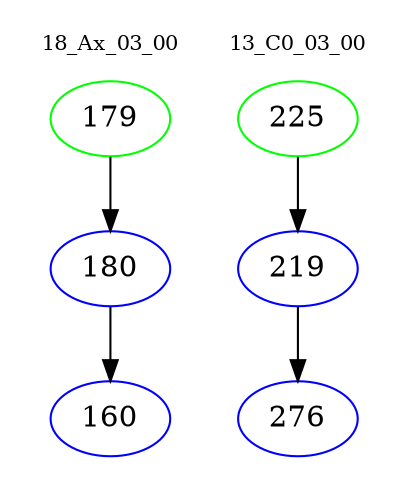 digraph{
subgraph cluster_0 {
color = white
label = "18_Ax_03_00";
fontsize=10;
T0_179 [label="179", color="green"]
T0_179 -> T0_180 [color="black"]
T0_180 [label="180", color="blue"]
T0_180 -> T0_160 [color="black"]
T0_160 [label="160", color="blue"]
}
subgraph cluster_1 {
color = white
label = "13_C0_03_00";
fontsize=10;
T1_225 [label="225", color="green"]
T1_225 -> T1_219 [color="black"]
T1_219 [label="219", color="blue"]
T1_219 -> T1_276 [color="black"]
T1_276 [label="276", color="blue"]
}
}
